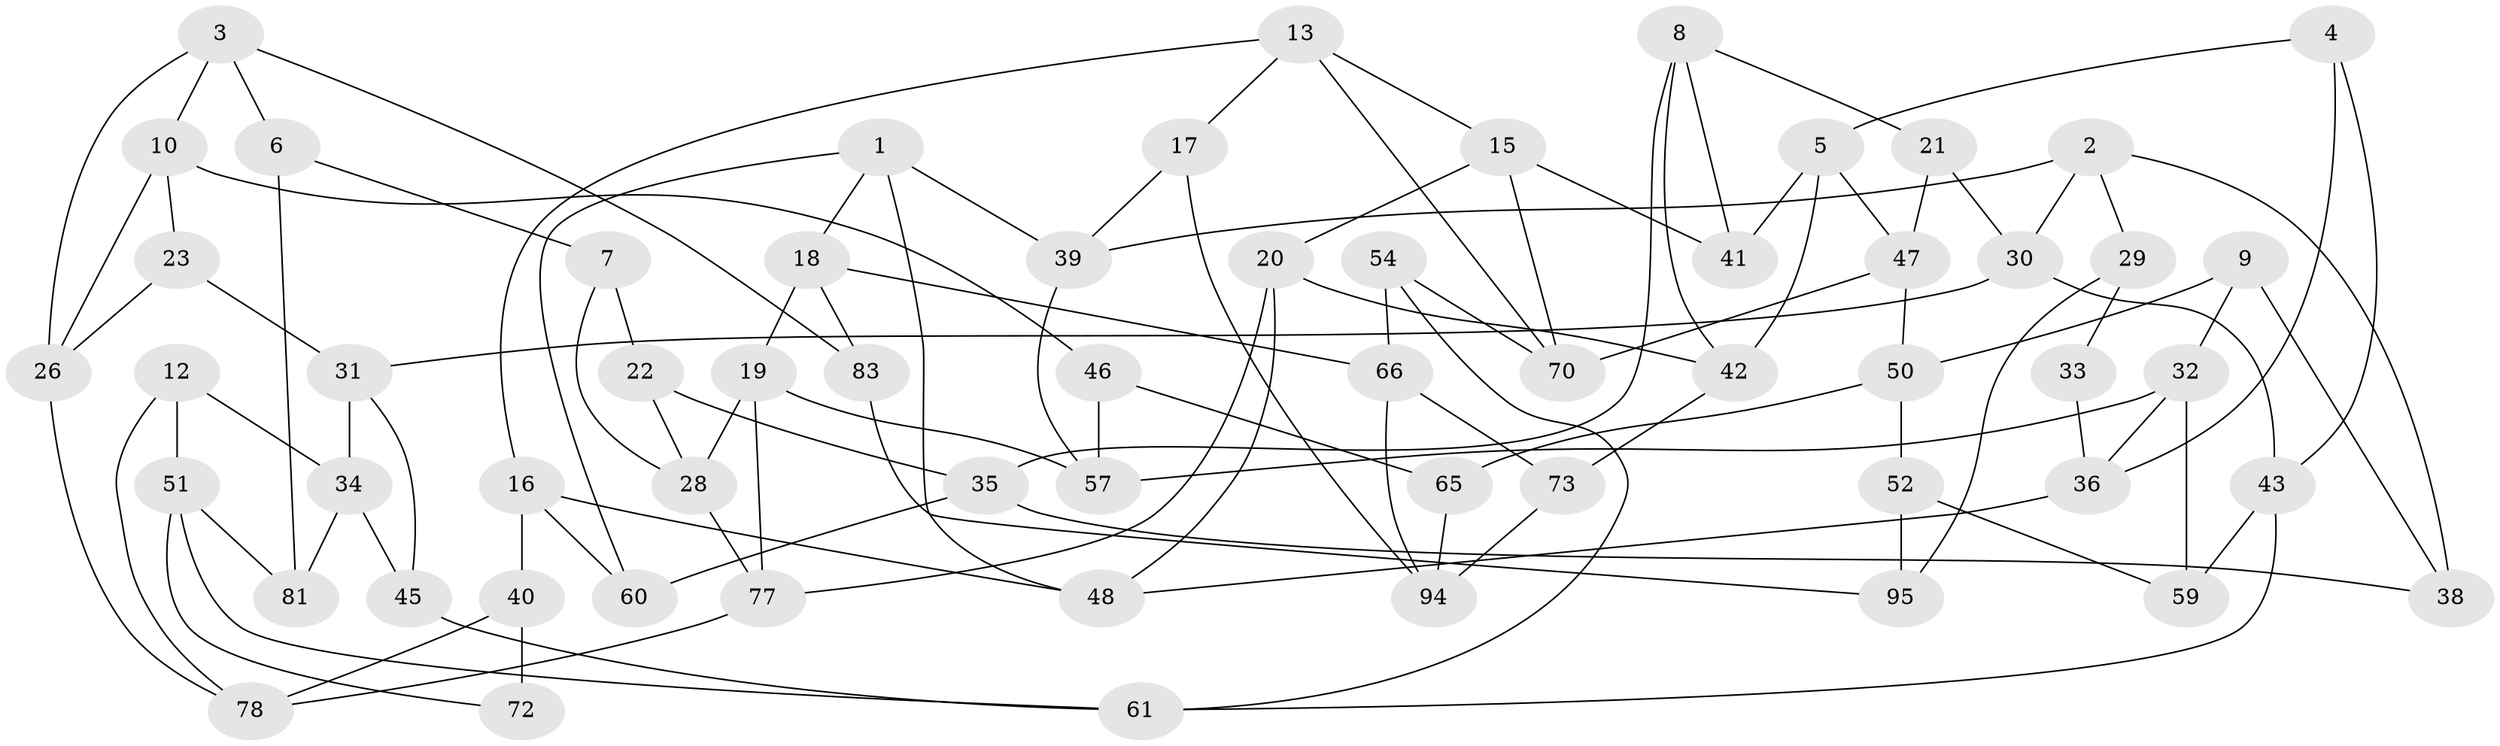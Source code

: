 // original degree distribution, {3: 1.0}
// Generated by graph-tools (version 1.1) at 2025/39/02/21/25 10:39:00]
// undirected, 60 vertices, 106 edges
graph export_dot {
graph [start="1"]
  node [color=gray90,style=filled];
  1 [super="+49"];
  2 [super="+64"];
  3 [super="+55"];
  4;
  5 [super="+14"];
  6 [super="+25"];
  7 [super="+11"];
  8 [super="+76"];
  9;
  10 [super="+58"];
  12;
  13 [super="+71"];
  15 [super="+74"];
  16 [super="+27"];
  17;
  18 [super="+37"];
  19 [super="+24"];
  20 [super="+56"];
  21;
  22 [super="+75"];
  23;
  26 [super="+44"];
  28 [super="+96"];
  29 [super="+80"];
  30 [super="+93"];
  31 [super="+63"];
  32 [super="+68"];
  33;
  34 [super="+87"];
  35 [super="+82"];
  36 [super="+84"];
  38;
  39 [super="+92"];
  40 [super="+100"];
  41;
  42 [super="+62"];
  43 [super="+53"];
  45;
  46;
  47 [super="+89"];
  48 [super="+69"];
  50 [super="+86"];
  51 [super="+67"];
  52;
  54;
  57 [super="+98"];
  59;
  60;
  61 [super="+90"];
  65;
  66 [super="+79"];
  70 [super="+91"];
  72;
  73;
  77 [super="+99"];
  78 [super="+88"];
  81 [super="+85"];
  83;
  94 [super="+97"];
  95;
  1 -- 18;
  1 -- 48;
  1 -- 60;
  1 -- 39;
  2 -- 29;
  2 -- 38;
  2 -- 39;
  2 -- 30;
  3 -- 26;
  3 -- 6;
  3 -- 83;
  3 -- 10;
  4 -- 5;
  4 -- 36;
  4 -- 43;
  5 -- 41;
  5 -- 42;
  5 -- 47;
  6 -- 7;
  6 -- 81 [weight=2];
  7 -- 22 [weight=2];
  7 -- 28;
  8 -- 21;
  8 -- 41;
  8 -- 35;
  8 -- 42;
  9 -- 38;
  9 -- 50;
  9 -- 32;
  10 -- 23;
  10 -- 46;
  10 -- 26;
  12 -- 78;
  12 -- 51;
  12 -- 34;
  13 -- 16;
  13 -- 17;
  13 -- 70;
  13 -- 15;
  15 -- 41;
  15 -- 20;
  15 -- 70;
  16 -- 40;
  16 -- 48;
  16 -- 60;
  17 -- 94;
  17 -- 39;
  18 -- 83;
  18 -- 66;
  18 -- 19;
  19 -- 77;
  19 -- 28;
  19 -- 57;
  20 -- 48;
  20 -- 42;
  20 -- 77;
  21 -- 30;
  21 -- 47;
  22 -- 28;
  22 -- 35;
  23 -- 26;
  23 -- 31;
  26 -- 78;
  28 -- 77;
  29 -- 33 [weight=2];
  29 -- 95;
  30 -- 43;
  30 -- 31;
  31 -- 45;
  31 -- 34;
  32 -- 59;
  32 -- 36;
  32 -- 57;
  33 -- 36;
  34 -- 45;
  34 -- 81;
  35 -- 38;
  35 -- 60;
  36 -- 48;
  39 -- 57;
  40 -- 72 [weight=2];
  40 -- 78;
  42 -- 73;
  43 -- 59;
  43 -- 61;
  45 -- 61;
  46 -- 65;
  46 -- 57;
  47 -- 50;
  47 -- 70;
  50 -- 65;
  50 -- 52;
  51 -- 72;
  51 -- 81;
  51 -- 61;
  52 -- 59;
  52 -- 95;
  54 -- 61;
  54 -- 70;
  54 -- 66;
  65 -- 94;
  66 -- 73;
  66 -- 94;
  73 -- 94;
  77 -- 78;
  83 -- 95;
}
